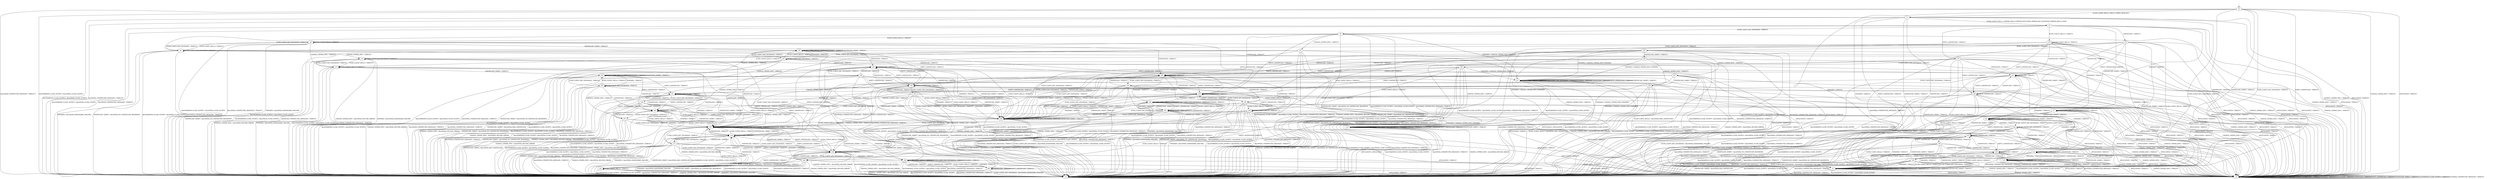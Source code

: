 digraph h6 {
s0 [label="s0"];
s1 [label="s1"];
s2 [label="s2"];
s3 [label="s3"];
s4 [label="s4"];
s5 [label="s5"];
s6 [label="s6"];
s7 [label="s7"];
s18 [label="s18"];
s19 [label="s19"];
s33 [label="s33"];
s34 [label="s34"];
s8 [label="s8"];
s9 [label="s9"];
s10 [label="s10"];
s11 [label="s11"];
s12 [label="s12"];
s20 [label="s20"];
s23 [label="s23"];
s31 [label="s31"];
s35 [label="s35"];
s38 [label="s38"];
s42 [label="s42"];
s43 [label="s43"];
s44 [label="s44"];
s53 [label="s53"];
s13 [label="s13"];
s14 [label="s14"];
s15 [label="s15"];
s16 [label="s16"];
s24 [label="s24"];
s26 [label="s26"];
s27 [label="s27"];
s28 [label="s28"];
s30 [label="s30"];
s36 [label="s36"];
s39 [label="s39"];
s45 [label="s45"];
s49 [label="s49"];
s50 [label="s50"];
s56 [label="s56"];
s57 [label="s57"];
s59 [label="s59"];
s17 [label="s17"];
s21 [label="s21"];
s29 [label="s29"];
s32 [label="s32"];
s37 [label="s37"];
s41 [label="s41"];
s46 [label="s46"];
s52 [label="s52"];
s58 [label="s58"];
s61 [label="s61"];
s22 [label="s22"];
s25 [label="s25"];
s40 [label="s40"];
s48 [label="s48"];
s51 [label="s51"];
s55 [label="s55"];
s60 [label="s60"];
s47 [label="s47"];
s54 [label="s54"];
s0 -> s1 [label="ECDH_CLIENT_HELLO / HELLO_VERIFY_REQUEST+"];
s0 -> s2 [label="ECDH_CLIENT_KEY_EXCHANGE / TIMEOUT"];
s0 -> s3 [label="CHANGE_CIPHER_SPEC / TIMEOUT"];
s0 -> s2 [label="FINISHED / TIMEOUT"];
s0 -> s3 [label="APPLICATION / TIMEOUT"];
s0 -> s2 [label="CERTIFICATE / TIMEOUT"];
s0 -> s2 [label="EMPTY_CERTIFICATE / TIMEOUT"];
s0 -> s2 [label="CERTIFICATE_VERIFY / TIMEOUT"];
s0 -> s4 [label="Alert(WARNING,CLOSE_NOTIFY) / Alert(FATAL,CLOSE_NOTIFY)"];
s0 -> s4 [label="Alert(FATAL,UNEXPECTED_MESSAGE) / TIMEOUT"];
s1 -> s5 [label="ECDH_CLIENT_HELLO / SERVER_HELLO,CERTIFICATE,ECDHE_SERVER_KEY_EXCHANGE,SERVER_HELLO_DONE"];
s1 -> s2 [label="ECDH_CLIENT_KEY_EXCHANGE / TIMEOUT"];
s1 -> s3 [label="CHANGE_CIPHER_SPEC / TIMEOUT"];
s1 -> s2 [label="FINISHED / TIMEOUT"];
s1 -> s3 [label="APPLICATION / TIMEOUT"];
s1 -> s2 [label="CERTIFICATE / TIMEOUT"];
s1 -> s2 [label="EMPTY_CERTIFICATE / TIMEOUT"];
s1 -> s2 [label="CERTIFICATE_VERIFY / TIMEOUT"];
s1 -> s4 [label="Alert(WARNING,CLOSE_NOTIFY) / Alert(FATAL,CLOSE_NOTIFY)"];
s1 -> s4 [label="Alert(FATAL,UNEXPECTED_MESSAGE) / TIMEOUT"];
s2 -> s2 [label="ECDH_CLIENT_HELLO / TIMEOUT"];
s2 -> s2 [label="ECDH_CLIENT_KEY_EXCHANGE / TIMEOUT"];
s2 -> s3 [label="CHANGE_CIPHER_SPEC / TIMEOUT"];
s2 -> s2 [label="FINISHED / TIMEOUT"];
s2 -> s3 [label="APPLICATION / TIMEOUT"];
s2 -> s2 [label="CERTIFICATE / TIMEOUT"];
s2 -> s2 [label="EMPTY_CERTIFICATE / TIMEOUT"];
s2 -> s2 [label="CERTIFICATE_VERIFY / TIMEOUT"];
s2 -> s4 [label="Alert(WARNING,CLOSE_NOTIFY) / Alert(FATAL,CLOSE_NOTIFY)"];
s2 -> s4 [label="Alert(FATAL,UNEXPECTED_MESSAGE) / TIMEOUT"];
s3 -> s3 [label="ECDH_CLIENT_HELLO / TIMEOUT"];
s3 -> s3 [label="ECDH_CLIENT_KEY_EXCHANGE / TIMEOUT"];
s3 -> s3 [label="CHANGE_CIPHER_SPEC / TIMEOUT"];
s3 -> s3 [label="FINISHED / TIMEOUT"];
s3 -> s3 [label="APPLICATION / TIMEOUT"];
s3 -> s3 [label="CERTIFICATE / TIMEOUT"];
s3 -> s3 [label="EMPTY_CERTIFICATE / TIMEOUT"];
s3 -> s3 [label="CERTIFICATE_VERIFY / TIMEOUT"];
s3 -> s3 [label="Alert(WARNING,CLOSE_NOTIFY) / TIMEOUT"];
s3 -> s3 [label="Alert(FATAL,UNEXPECTED_MESSAGE) / TIMEOUT"];
s4 -> s4 [label="ECDH_CLIENT_HELLO / SOCKET_CLOSED"];
s4 -> s4 [label="ECDH_CLIENT_KEY_EXCHANGE / SOCKET_CLOSED"];
s4 -> s4 [label="CHANGE_CIPHER_SPEC / SOCKET_CLOSED"];
s4 -> s4 [label="FINISHED / SOCKET_CLOSED"];
s4 -> s4 [label="APPLICATION / SOCKET_CLOSED"];
s4 -> s4 [label="CERTIFICATE / SOCKET_CLOSED"];
s4 -> s4 [label="EMPTY_CERTIFICATE / SOCKET_CLOSED"];
s4 -> s4 [label="CERTIFICATE_VERIFY / SOCKET_CLOSED"];
s4 -> s4 [label="Alert(WARNING,CLOSE_NOTIFY) / SOCKET_CLOSED"];
s4 -> s4 [label="Alert(FATAL,UNEXPECTED_MESSAGE) / SOCKET_CLOSED"];
s5 -> s18 [label="ECDH_CLIENT_HELLO / TIMEOUT"];
s5 -> s6 [label="ECDH_CLIENT_KEY_EXCHANGE / TIMEOUT"];
s5 -> s3 [label="CHANGE_CIPHER_SPEC / TIMEOUT"];
s5 -> s7 [label="FINISHED / TIMEOUT"];
s5 -> s3 [label="APPLICATION / TIMEOUT"];
s5 -> s19 [label="CERTIFICATE / TIMEOUT"];
s5 -> s33 [label="EMPTY_CERTIFICATE / TIMEOUT"];
s5 -> s34 [label="CERTIFICATE_VERIFY / TIMEOUT"];
s5 -> s4 [label="Alert(WARNING,CLOSE_NOTIFY) / Alert(FATAL,CLOSE_NOTIFY)"];
s5 -> s4 [label="Alert(FATAL,UNEXPECTED_MESSAGE) / TIMEOUT"];
s6 -> s8 [label="ECDH_CLIENT_HELLO / TIMEOUT"];
s6 -> s9 [label="ECDH_CLIENT_KEY_EXCHANGE / TIMEOUT"];
s6 -> s10 [label="CHANGE_CIPHER_SPEC / TIMEOUT"];
s6 -> s11 [label="FINISHED / CHANGE_CIPHER_SPEC,FINISHED"];
s6 -> s3 [label="APPLICATION / TIMEOUT"];
s6 -> s20 [label="CERTIFICATE / TIMEOUT"];
s6 -> s35 [label="EMPTY_CERTIFICATE / TIMEOUT"];
s6 -> s4 [label="CERTIFICATE_VERIFY / Alert(FATAL,NO_CERTIFICATE_RESERVED)"];
s6 -> s4 [label="Alert(WARNING,CLOSE_NOTIFY) / Alert(FATAL,CLOSE_NOTIFY)"];
s6 -> s4 [label="Alert(FATAL,UNEXPECTED_MESSAGE) / TIMEOUT"];
s7 -> s7 [label="ECDH_CLIENT_HELLO / TIMEOUT"];
s7 -> s4 [label="ECDH_CLIENT_KEY_EXCHANGE / Alert(FATAL,HANDSHAKE_FAILURE)"];
s7 -> s3 [label="CHANGE_CIPHER_SPEC / TIMEOUT"];
s7 -> s7 [label="FINISHED / TIMEOUT"];
s7 -> s3 [label="APPLICATION / TIMEOUT"];
s7 -> s12 [label="CERTIFICATE / TIMEOUT"];
s7 -> s12 [label="EMPTY_CERTIFICATE / TIMEOUT"];
s7 -> s34 [label="CERTIFICATE_VERIFY / TIMEOUT"];
s7 -> s4 [label="Alert(WARNING,CLOSE_NOTIFY) / Alert(FATAL,CLOSE_NOTIFY)"];
s7 -> s4 [label="Alert(FATAL,UNEXPECTED_MESSAGE) / TIMEOUT"];
s18 -> s18 [label="ECDH_CLIENT_HELLO / TIMEOUT"];
s18 -> s9 [label="ECDH_CLIENT_KEY_EXCHANGE / TIMEOUT"];
s18 -> s3 [label="CHANGE_CIPHER_SPEC / TIMEOUT"];
s18 -> s7 [label="FINISHED / TIMEOUT"];
s18 -> s3 [label="APPLICATION / TIMEOUT"];
s18 -> s31 [label="CERTIFICATE / TIMEOUT"];
s18 -> s38 [label="EMPTY_CERTIFICATE / TIMEOUT"];
s18 -> s34 [label="CERTIFICATE_VERIFY / TIMEOUT"];
s18 -> s4 [label="Alert(WARNING,CLOSE_NOTIFY) / Alert(FATAL,CLOSE_NOTIFY)"];
s18 -> s4 [label="Alert(FATAL,UNEXPECTED_MESSAGE) / TIMEOUT"];
s19 -> s2 [label="ECDH_CLIENT_HELLO / TIMEOUT"];
s19 -> s23 [label="ECDH_CLIENT_KEY_EXCHANGE / TIMEOUT"];
s19 -> s3 [label="CHANGE_CIPHER_SPEC / TIMEOUT"];
s19 -> s57 [label="FINISHED / TIMEOUT"];
s19 -> s3 [label="APPLICATION / TIMEOUT"];
s19 -> s31 [label="CERTIFICATE / TIMEOUT"];
s19 -> s38 [label="EMPTY_CERTIFICATE / TIMEOUT"];
s19 -> s2 [label="CERTIFICATE_VERIFY / TIMEOUT"];
s19 -> s4 [label="Alert(WARNING,CLOSE_NOTIFY) / Alert(FATAL,CLOSE_NOTIFY)"];
s19 -> s4 [label="Alert(FATAL,UNEXPECTED_MESSAGE) / TIMEOUT"];
s33 -> s2 [label="ECDH_CLIENT_HELLO / TIMEOUT"];
s33 -> s42 [label="ECDH_CLIENT_KEY_EXCHANGE / TIMEOUT"];
s33 -> s3 [label="CHANGE_CIPHER_SPEC / TIMEOUT"];
s33 -> s57 [label="FINISHED / TIMEOUT"];
s33 -> s3 [label="APPLICATION / TIMEOUT"];
s33 -> s31 [label="CERTIFICATE / TIMEOUT"];
s33 -> s38 [label="EMPTY_CERTIFICATE / TIMEOUT"];
s33 -> s2 [label="CERTIFICATE_VERIFY / TIMEOUT"];
s33 -> s4 [label="Alert(WARNING,CLOSE_NOTIFY) / Alert(FATAL,CLOSE_NOTIFY)"];
s33 -> s4 [label="Alert(FATAL,UNEXPECTED_MESSAGE) / TIMEOUT"];
s34 -> s34 [label="ECDH_CLIENT_HELLO / TIMEOUT"];
s34 -> s43 [label="ECDH_CLIENT_KEY_EXCHANGE / TIMEOUT"];
s34 -> s3 [label="CHANGE_CIPHER_SPEC / TIMEOUT"];
s34 -> s34 [label="FINISHED / TIMEOUT"];
s34 -> s3 [label="APPLICATION / TIMEOUT"];
s34 -> s44 [label="CERTIFICATE / TIMEOUT"];
s34 -> s53 [label="EMPTY_CERTIFICATE / TIMEOUT"];
s34 -> s34 [label="CERTIFICATE_VERIFY / TIMEOUT"];
s34 -> s4 [label="Alert(WARNING,CLOSE_NOTIFY) / Alert(FATAL,CLOSE_NOTIFY)"];
s34 -> s4 [label="Alert(FATAL,UNEXPECTED_MESSAGE) / TIMEOUT"];
s8 -> s8 [label="ECDH_CLIENT_HELLO / TIMEOUT"];
s8 -> s9 [label="ECDH_CLIENT_KEY_EXCHANGE / TIMEOUT"];
s8 -> s13 [label="CHANGE_CIPHER_SPEC / TIMEOUT"];
s8 -> s4 [label="FINISHED / Alert(FATAL,HANDSHAKE_FAILURE)"];
s8 -> s3 [label="APPLICATION / TIMEOUT"];
s8 -> s20 [label="CERTIFICATE / TIMEOUT"];
s8 -> s35 [label="EMPTY_CERTIFICATE / TIMEOUT"];
s8 -> s30 [label="CERTIFICATE_VERIFY / TIMEOUT"];
s8 -> s4 [label="Alert(WARNING,CLOSE_NOTIFY) / Alert(FATAL,CLOSE_NOTIFY)"];
s8 -> s4 [label="Alert(FATAL,UNEXPECTED_MESSAGE) / TIMEOUT"];
s9 -> s8 [label="ECDH_CLIENT_HELLO / TIMEOUT"];
s9 -> s9 [label="ECDH_CLIENT_KEY_EXCHANGE / TIMEOUT"];
s9 -> s14 [label="CHANGE_CIPHER_SPEC / TIMEOUT"];
s9 -> s4 [label="FINISHED / Alert(FATAL,HANDSHAKE_FAILURE)"];
s9 -> s3 [label="APPLICATION / TIMEOUT"];
s9 -> s20 [label="CERTIFICATE / TIMEOUT"];
s9 -> s35 [label="EMPTY_CERTIFICATE / TIMEOUT"];
s9 -> s4 [label="CERTIFICATE_VERIFY / Alert(FATAL,NO_CERTIFICATE_RESERVED)"];
s9 -> s4 [label="Alert(WARNING,CLOSE_NOTIFY) / Alert(FATAL,CLOSE_NOTIFY)"];
s9 -> s4 [label="Alert(FATAL,UNEXPECTED_MESSAGE) / TIMEOUT"];
s10 -> s13 [label="ECDH_CLIENT_HELLO / TIMEOUT"];
s10 -> s14 [label="ECDH_CLIENT_KEY_EXCHANGE / TIMEOUT"];
s10 -> s4 [label="CHANGE_CIPHER_SPEC / Alert(FATAL,DECODE_ERROR)"];
s10 -> s15 [label="FINISHED / CHANGE_CIPHER_SPEC,FINISHED"];
s10 -> s3 [label="APPLICATION / TIMEOUT"];
s10 -> s16 [label="CERTIFICATE / TIMEOUT"];
s10 -> s36 [label="EMPTY_CERTIFICATE / TIMEOUT"];
s10 -> s4 [label="CERTIFICATE_VERIFY / Alert(FATAL,NO_CERTIFICATE_RESERVED)"];
s10 -> s4 [label="Alert(WARNING,CLOSE_NOTIFY) / Alert(FATAL,CLOSE_NOTIFY)"];
s10 -> s4 [label="Alert(FATAL,UNEXPECTED_MESSAGE) / TIMEOUT"];
s11 -> s11 [label="ECDH_CLIENT_HELLO / TIMEOUT"];
s11 -> s11 [label="ECDH_CLIENT_KEY_EXCHANGE / TIMEOUT"];
s11 -> s15 [label="CHANGE_CIPHER_SPEC / TIMEOUT"];
s11 -> s11 [label="FINISHED / TIMEOUT"];
s11 -> s4 [label="APPLICATION / APPLICATION"];
s11 -> s11 [label="CERTIFICATE / TIMEOUT"];
s11 -> s11 [label="EMPTY_CERTIFICATE / TIMEOUT"];
s11 -> s11 [label="CERTIFICATE_VERIFY / TIMEOUT"];
s11 -> s4 [label="Alert(WARNING,CLOSE_NOTIFY) / Alert(FATAL,CLOSE_NOTIFY)"];
s11 -> s4 [label="Alert(FATAL,UNEXPECTED_MESSAGE) / TIMEOUT"];
s12 -> s57 [label="ECDH_CLIENT_HELLO / TIMEOUT"];
s12 -> s4 [label="ECDH_CLIENT_KEY_EXCHANGE / Alert(FATAL,HANDSHAKE_FAILURE)"];
s12 -> s3 [label="CHANGE_CIPHER_SPEC / TIMEOUT"];
s12 -> s57 [label="FINISHED / TIMEOUT"];
s12 -> s3 [label="APPLICATION / TIMEOUT"];
s12 -> s12 [label="CERTIFICATE / TIMEOUT"];
s12 -> s12 [label="EMPTY_CERTIFICATE / TIMEOUT"];
s12 -> s2 [label="CERTIFICATE_VERIFY / TIMEOUT"];
s12 -> s4 [label="Alert(WARNING,CLOSE_NOTIFY) / Alert(FATAL,CLOSE_NOTIFY)"];
s12 -> s4 [label="Alert(FATAL,UNEXPECTED_MESSAGE) / TIMEOUT"];
s20 -> s39 [label="ECDH_CLIENT_HELLO / TIMEOUT"];
s20 -> s24 [label="ECDH_CLIENT_KEY_EXCHANGE / TIMEOUT"];
s20 -> s16 [label="CHANGE_CIPHER_SPEC / TIMEOUT"];
s20 -> s59 [label="FINISHED / TIMEOUT"];
s20 -> s3 [label="APPLICATION / TIMEOUT"];
s20 -> s20 [label="CERTIFICATE / TIMEOUT"];
s20 -> s35 [label="EMPTY_CERTIFICATE / TIMEOUT"];
s20 -> s39 [label="CERTIFICATE_VERIFY / TIMEOUT"];
s20 -> s4 [label="Alert(WARNING,CLOSE_NOTIFY) / Alert(FATAL,CLOSE_NOTIFY)"];
s20 -> s4 [label="Alert(FATAL,UNEXPECTED_MESSAGE) / TIMEOUT"];
s23 -> s26 [label="ECDH_CLIENT_HELLO / TIMEOUT"];
s23 -> s39 [label="ECDH_CLIENT_KEY_EXCHANGE / TIMEOUT"];
s23 -> s27 [label="CHANGE_CIPHER_SPEC / TIMEOUT"];
s23 -> s11 [label="FINISHED / CHANGE_CIPHER_SPEC,FINISHED"];
s23 -> s3 [label="APPLICATION / TIMEOUT"];
s23 -> s20 [label="CERTIFICATE / TIMEOUT"];
s23 -> s35 [label="EMPTY_CERTIFICATE / TIMEOUT"];
s23 -> s28 [label="CERTIFICATE_VERIFY / TIMEOUT"];
s23 -> s4 [label="Alert(WARNING,CLOSE_NOTIFY) / Alert(FATAL,CLOSE_NOTIFY)"];
s23 -> s4 [label="Alert(FATAL,UNEXPECTED_MESSAGE) / TIMEOUT"];
s31 -> s2 [label="ECDH_CLIENT_HELLO / TIMEOUT"];
s31 -> s24 [label="ECDH_CLIENT_KEY_EXCHANGE / TIMEOUT"];
s31 -> s3 [label="CHANGE_CIPHER_SPEC / TIMEOUT"];
s31 -> s57 [label="FINISHED / TIMEOUT"];
s31 -> s3 [label="APPLICATION / TIMEOUT"];
s31 -> s31 [label="CERTIFICATE / TIMEOUT"];
s31 -> s38 [label="EMPTY_CERTIFICATE / TIMEOUT"];
s31 -> s2 [label="CERTIFICATE_VERIFY / TIMEOUT"];
s31 -> s4 [label="Alert(WARNING,CLOSE_NOTIFY) / Alert(FATAL,CLOSE_NOTIFY)"];
s31 -> s4 [label="Alert(FATAL,UNEXPECTED_MESSAGE) / TIMEOUT"];
s35 -> s39 [label="ECDH_CLIENT_HELLO / TIMEOUT"];
s35 -> s45 [label="ECDH_CLIENT_KEY_EXCHANGE / TIMEOUT"];
s35 -> s36 [label="CHANGE_CIPHER_SPEC / TIMEOUT"];
s35 -> s59 [label="FINISHED / TIMEOUT"];
s35 -> s3 [label="APPLICATION / TIMEOUT"];
s35 -> s20 [label="CERTIFICATE / TIMEOUT"];
s35 -> s35 [label="EMPTY_CERTIFICATE / TIMEOUT"];
s35 -> s39 [label="CERTIFICATE_VERIFY / TIMEOUT"];
s35 -> s4 [label="Alert(WARNING,CLOSE_NOTIFY) / Alert(FATAL,CLOSE_NOTIFY)"];
s35 -> s4 [label="Alert(FATAL,UNEXPECTED_MESSAGE) / TIMEOUT"];
s38 -> s2 [label="ECDH_CLIENT_HELLO / TIMEOUT"];
s38 -> s45 [label="ECDH_CLIENT_KEY_EXCHANGE / TIMEOUT"];
s38 -> s3 [label="CHANGE_CIPHER_SPEC / TIMEOUT"];
s38 -> s57 [label="FINISHED / TIMEOUT"];
s38 -> s3 [label="APPLICATION / TIMEOUT"];
s38 -> s31 [label="CERTIFICATE / TIMEOUT"];
s38 -> s38 [label="EMPTY_CERTIFICATE / TIMEOUT"];
s38 -> s2 [label="CERTIFICATE_VERIFY / TIMEOUT"];
s38 -> s4 [label="Alert(WARNING,CLOSE_NOTIFY) / Alert(FATAL,CLOSE_NOTIFY)"];
s38 -> s4 [label="Alert(FATAL,UNEXPECTED_MESSAGE) / TIMEOUT"];
s42 -> s26 [label="ECDH_CLIENT_HELLO / TIMEOUT"];
s42 -> s39 [label="ECDH_CLIENT_KEY_EXCHANGE / TIMEOUT"];
s42 -> s49 [label="CHANGE_CIPHER_SPEC / TIMEOUT"];
s42 -> s11 [label="FINISHED / CHANGE_CIPHER_SPEC,FINISHED"];
s42 -> s3 [label="APPLICATION / TIMEOUT"];
s42 -> s20 [label="CERTIFICATE / TIMEOUT"];
s42 -> s35 [label="EMPTY_CERTIFICATE / TIMEOUT"];
s42 -> s4 [label="CERTIFICATE_VERIFY / Alert(FATAL,NO_CERTIFICATE_RESERVED)"];
s42 -> s4 [label="Alert(WARNING,CLOSE_NOTIFY) / Alert(FATAL,CLOSE_NOTIFY)"];
s42 -> s4 [label="Alert(FATAL,UNEXPECTED_MESSAGE) / TIMEOUT"];
s43 -> s34 [label="ECDH_CLIENT_HELLO / TIMEOUT"];
s43 -> s43 [label="ECDH_CLIENT_KEY_EXCHANGE / TIMEOUT"];
s43 -> s3 [label="CHANGE_CIPHER_SPEC / TIMEOUT"];
s43 -> s34 [label="FINISHED / TIMEOUT"];
s43 -> s3 [label="APPLICATION / TIMEOUT"];
s43 -> s44 [label="CERTIFICATE / TIMEOUT"];
s43 -> s53 [label="EMPTY_CERTIFICATE / TIMEOUT"];
s43 -> s4 [label="CERTIFICATE_VERIFY / Alert(FATAL,NO_CERTIFICATE_RESERVED)"];
s43 -> s4 [label="Alert(WARNING,CLOSE_NOTIFY) / Alert(FATAL,CLOSE_NOTIFY)"];
s43 -> s4 [label="Alert(FATAL,UNEXPECTED_MESSAGE) / TIMEOUT"];
s44 -> s2 [label="ECDH_CLIENT_HELLO / TIMEOUT"];
s44 -> s50 [label="ECDH_CLIENT_KEY_EXCHANGE / TIMEOUT"];
s44 -> s3 [label="CHANGE_CIPHER_SPEC / TIMEOUT"];
s44 -> s2 [label="FINISHED / TIMEOUT"];
s44 -> s3 [label="APPLICATION / TIMEOUT"];
s44 -> s44 [label="CERTIFICATE / TIMEOUT"];
s44 -> s53 [label="EMPTY_CERTIFICATE / TIMEOUT"];
s44 -> s2 [label="CERTIFICATE_VERIFY / TIMEOUT"];
s44 -> s4 [label="Alert(WARNING,CLOSE_NOTIFY) / Alert(FATAL,CLOSE_NOTIFY)"];
s44 -> s4 [label="Alert(FATAL,UNEXPECTED_MESSAGE) / TIMEOUT"];
s53 -> s2 [label="ECDH_CLIENT_HELLO / TIMEOUT"];
s53 -> s56 [label="ECDH_CLIENT_KEY_EXCHANGE / TIMEOUT"];
s53 -> s3 [label="CHANGE_CIPHER_SPEC / TIMEOUT"];
s53 -> s2 [label="FINISHED / TIMEOUT"];
s53 -> s3 [label="APPLICATION / TIMEOUT"];
s53 -> s44 [label="CERTIFICATE / TIMEOUT"];
s53 -> s53 [label="EMPTY_CERTIFICATE / TIMEOUT"];
s53 -> s2 [label="CERTIFICATE_VERIFY / TIMEOUT"];
s53 -> s4 [label="Alert(WARNING,CLOSE_NOTIFY) / Alert(FATAL,CLOSE_NOTIFY)"];
s53 -> s4 [label="Alert(FATAL,UNEXPECTED_MESSAGE) / TIMEOUT"];
s13 -> s13 [label="ECDH_CLIENT_HELLO / TIMEOUT"];
s13 -> s14 [label="ECDH_CLIENT_KEY_EXCHANGE / TIMEOUT"];
s13 -> s4 [label="CHANGE_CIPHER_SPEC / Alert(FATAL,DECODE_ERROR)"];
s13 -> s4 [label="FINISHED / Alert(FATAL,HANDSHAKE_FAILURE)"];
s13 -> s3 [label="APPLICATION / TIMEOUT"];
s13 -> s16 [label="CERTIFICATE / TIMEOUT"];
s13 -> s36 [label="EMPTY_CERTIFICATE / TIMEOUT"];
s13 -> s21 [label="CERTIFICATE_VERIFY / TIMEOUT"];
s13 -> s4 [label="Alert(WARNING,CLOSE_NOTIFY) / Alert(FATAL,CLOSE_NOTIFY)"];
s13 -> s4 [label="Alert(FATAL,UNEXPECTED_MESSAGE) / TIMEOUT"];
s14 -> s13 [label="ECDH_CLIENT_HELLO / TIMEOUT"];
s14 -> s14 [label="ECDH_CLIENT_KEY_EXCHANGE / TIMEOUT"];
s14 -> s4 [label="CHANGE_CIPHER_SPEC / Alert(FATAL,DECODE_ERROR)"];
s14 -> s4 [label="FINISHED / Alert(FATAL,HANDSHAKE_FAILURE)"];
s14 -> s3 [label="APPLICATION / TIMEOUT"];
s14 -> s16 [label="CERTIFICATE / TIMEOUT"];
s14 -> s36 [label="EMPTY_CERTIFICATE / TIMEOUT"];
s14 -> s4 [label="CERTIFICATE_VERIFY / Alert(FATAL,NO_CERTIFICATE_RESERVED)"];
s14 -> s4 [label="Alert(WARNING,CLOSE_NOTIFY) / Alert(FATAL,CLOSE_NOTIFY)"];
s14 -> s4 [label="Alert(FATAL,UNEXPECTED_MESSAGE) / TIMEOUT"];
s15 -> s15 [label="ECDH_CLIENT_HELLO / TIMEOUT"];
s15 -> s15 [label="ECDH_CLIENT_KEY_EXCHANGE / TIMEOUT"];
s15 -> s4 [label="CHANGE_CIPHER_SPEC / Alert(FATAL,DECODE_ERROR)"];
s15 -> s15 [label="FINISHED / TIMEOUT"];
s15 -> s4 [label="APPLICATION / APPLICATION"];
s15 -> s15 [label="CERTIFICATE / TIMEOUT"];
s15 -> s15 [label="EMPTY_CERTIFICATE / TIMEOUT"];
s15 -> s15 [label="CERTIFICATE_VERIFY / TIMEOUT"];
s15 -> s4 [label="Alert(WARNING,CLOSE_NOTIFY) / Alert(FATAL,CLOSE_NOTIFY)"];
s15 -> s4 [label="Alert(FATAL,UNEXPECTED_MESSAGE) / TIMEOUT"];
s16 -> s37 [label="ECDH_CLIENT_HELLO / TIMEOUT"];
s16 -> s17 [label="ECDH_CLIENT_KEY_EXCHANGE / TIMEOUT"];
s16 -> s4 [label="CHANGE_CIPHER_SPEC / Alert(FATAL,DECODE_ERROR)"];
s16 -> s58 [label="FINISHED / TIMEOUT"];
s16 -> s3 [label="APPLICATION / TIMEOUT"];
s16 -> s16 [label="CERTIFICATE / TIMEOUT"];
s16 -> s36 [label="EMPTY_CERTIFICATE / TIMEOUT"];
s16 -> s37 [label="CERTIFICATE_VERIFY / TIMEOUT"];
s16 -> s4 [label="Alert(WARNING,CLOSE_NOTIFY) / Alert(FATAL,CLOSE_NOTIFY)"];
s16 -> s4 [label="Alert(FATAL,UNEXPECTED_MESSAGE) / TIMEOUT"];
s24 -> s26 [label="ECDH_CLIENT_HELLO / TIMEOUT"];
s24 -> s39 [label="ECDH_CLIENT_KEY_EXCHANGE / TIMEOUT"];
s24 -> s17 [label="CHANGE_CIPHER_SPEC / TIMEOUT"];
s24 -> s4 [label="FINISHED / Alert(FATAL,HANDSHAKE_FAILURE)"];
s24 -> s3 [label="APPLICATION / TIMEOUT"];
s24 -> s20 [label="CERTIFICATE / TIMEOUT"];
s24 -> s35 [label="EMPTY_CERTIFICATE / TIMEOUT"];
s24 -> s4 [label="CERTIFICATE_VERIFY / Alert(FATAL,BAD_CERTIFICATE)"];
s24 -> s4 [label="Alert(WARNING,CLOSE_NOTIFY) / Alert(FATAL,CLOSE_NOTIFY)"];
s24 -> s4 [label="Alert(FATAL,UNEXPECTED_MESSAGE) / TIMEOUT"];
s26 -> s26 [label="ECDH_CLIENT_HELLO / TIMEOUT"];
s26 -> s39 [label="ECDH_CLIENT_KEY_EXCHANGE / TIMEOUT"];
s26 -> s22 [label="CHANGE_CIPHER_SPEC / TIMEOUT"];
s26 -> s4 [label="FINISHED / Alert(FATAL,HANDSHAKE_FAILURE)"];
s26 -> s3 [label="APPLICATION / TIMEOUT"];
s26 -> s20 [label="CERTIFICATE / TIMEOUT"];
s26 -> s35 [label="EMPTY_CERTIFICATE / TIMEOUT"];
s26 -> s39 [label="CERTIFICATE_VERIFY / TIMEOUT"];
s26 -> s4 [label="Alert(WARNING,CLOSE_NOTIFY) / Alert(FATAL,CLOSE_NOTIFY)"];
s26 -> s4 [label="Alert(FATAL,UNEXPECTED_MESSAGE) / TIMEOUT"];
s27 -> s22 [label="ECDH_CLIENT_HELLO / TIMEOUT"];
s27 -> s37 [label="ECDH_CLIENT_KEY_EXCHANGE / TIMEOUT"];
s27 -> s4 [label="CHANGE_CIPHER_SPEC / Alert(FATAL,DECODE_ERROR)"];
s27 -> s15 [label="FINISHED / CHANGE_CIPHER_SPEC,FINISHED"];
s27 -> s3 [label="APPLICATION / TIMEOUT"];
s27 -> s16 [label="CERTIFICATE / TIMEOUT"];
s27 -> s36 [label="EMPTY_CERTIFICATE / TIMEOUT"];
s27 -> s29 [label="CERTIFICATE_VERIFY / TIMEOUT"];
s27 -> s4 [label="Alert(WARNING,CLOSE_NOTIFY) / Alert(FATAL,CLOSE_NOTIFY)"];
s27 -> s4 [label="Alert(FATAL,UNEXPECTED_MESSAGE) / TIMEOUT"];
s28 -> s4 [label="ECDH_CLIENT_HELLO / Alert(FATAL,BAD_CERTIFICATE)"];
s28 -> s39 [label="ECDH_CLIENT_KEY_EXCHANGE / TIMEOUT"];
s28 -> s29 [label="CHANGE_CIPHER_SPEC / TIMEOUT"];
s28 -> s11 [label="FINISHED / CHANGE_CIPHER_SPEC,FINISHED"];
s28 -> s3 [label="APPLICATION / TIMEOUT"];
s28 -> s41 [label="CERTIFICATE / TIMEOUT"];
s28 -> s52 [label="EMPTY_CERTIFICATE / TIMEOUT"];
s28 -> s39 [label="CERTIFICATE_VERIFY / TIMEOUT"];
s28 -> s4 [label="Alert(WARNING,CLOSE_NOTIFY) / Alert(FATAL,CLOSE_NOTIFY)"];
s28 -> s4 [label="Alert(FATAL,UNEXPECTED_MESSAGE) / TIMEOUT"];
s30 -> s30 [label="ECDH_CLIENT_HELLO / TIMEOUT"];
s30 -> s32 [label="ECDH_CLIENT_KEY_EXCHANGE / TIMEOUT"];
s30 -> s21 [label="CHANGE_CIPHER_SPEC / TIMEOUT"];
s30 -> s30 [label="FINISHED / TIMEOUT"];
s30 -> s3 [label="APPLICATION / TIMEOUT"];
s30 -> s41 [label="CERTIFICATE / TIMEOUT"];
s30 -> s52 [label="EMPTY_CERTIFICATE / TIMEOUT"];
s30 -> s30 [label="CERTIFICATE_VERIFY / TIMEOUT"];
s30 -> s4 [label="Alert(WARNING,CLOSE_NOTIFY) / Alert(FATAL,CLOSE_NOTIFY)"];
s30 -> s4 [label="Alert(FATAL,UNEXPECTED_MESSAGE) / TIMEOUT"];
s36 -> s37 [label="ECDH_CLIENT_HELLO / TIMEOUT"];
s36 -> s46 [label="ECDH_CLIENT_KEY_EXCHANGE / TIMEOUT"];
s36 -> s4 [label="CHANGE_CIPHER_SPEC / Alert(FATAL,DECODE_ERROR)"];
s36 -> s58 [label="FINISHED / TIMEOUT"];
s36 -> s3 [label="APPLICATION / TIMEOUT"];
s36 -> s16 [label="CERTIFICATE / TIMEOUT"];
s36 -> s36 [label="EMPTY_CERTIFICATE / TIMEOUT"];
s36 -> s37 [label="CERTIFICATE_VERIFY / TIMEOUT"];
s36 -> s4 [label="Alert(WARNING,CLOSE_NOTIFY) / Alert(FATAL,CLOSE_NOTIFY)"];
s36 -> s4 [label="Alert(FATAL,UNEXPECTED_MESSAGE) / TIMEOUT"];
s39 -> s39 [label="ECDH_CLIENT_HELLO / TIMEOUT"];
s39 -> s39 [label="ECDH_CLIENT_KEY_EXCHANGE / TIMEOUT"];
s39 -> s37 [label="CHANGE_CIPHER_SPEC / TIMEOUT"];
s39 -> s59 [label="FINISHED / TIMEOUT"];
s39 -> s3 [label="APPLICATION / TIMEOUT"];
s39 -> s20 [label="CERTIFICATE / TIMEOUT"];
s39 -> s35 [label="EMPTY_CERTIFICATE / TIMEOUT"];
s39 -> s39 [label="CERTIFICATE_VERIFY / TIMEOUT"];
s39 -> s4 [label="Alert(WARNING,CLOSE_NOTIFY) / Alert(FATAL,CLOSE_NOTIFY)"];
s39 -> s4 [label="Alert(FATAL,UNEXPECTED_MESSAGE) / TIMEOUT"];
s45 -> s26 [label="ECDH_CLIENT_HELLO / TIMEOUT"];
s45 -> s39 [label="ECDH_CLIENT_KEY_EXCHANGE / TIMEOUT"];
s45 -> s46 [label="CHANGE_CIPHER_SPEC / TIMEOUT"];
s45 -> s4 [label="FINISHED / Alert(FATAL,HANDSHAKE_FAILURE)"];
s45 -> s3 [label="APPLICATION / TIMEOUT"];
s45 -> s20 [label="CERTIFICATE / TIMEOUT"];
s45 -> s35 [label="EMPTY_CERTIFICATE / TIMEOUT"];
s45 -> s4 [label="CERTIFICATE_VERIFY / Alert(FATAL,NO_CERTIFICATE_RESERVED)"];
s45 -> s4 [label="Alert(WARNING,CLOSE_NOTIFY) / Alert(FATAL,CLOSE_NOTIFY)"];
s45 -> s4 [label="Alert(FATAL,UNEXPECTED_MESSAGE) / TIMEOUT"];
s49 -> s22 [label="ECDH_CLIENT_HELLO / TIMEOUT"];
s49 -> s37 [label="ECDH_CLIENT_KEY_EXCHANGE / TIMEOUT"];
s49 -> s4 [label="CHANGE_CIPHER_SPEC / Alert(FATAL,DECODE_ERROR)"];
s49 -> s15 [label="FINISHED / CHANGE_CIPHER_SPEC,FINISHED"];
s49 -> s3 [label="APPLICATION / TIMEOUT"];
s49 -> s16 [label="CERTIFICATE / TIMEOUT"];
s49 -> s36 [label="EMPTY_CERTIFICATE / TIMEOUT"];
s49 -> s4 [label="CERTIFICATE_VERIFY / Alert(FATAL,NO_CERTIFICATE_RESERVED)"];
s49 -> s4 [label="Alert(WARNING,CLOSE_NOTIFY) / Alert(FATAL,CLOSE_NOTIFY)"];
s49 -> s4 [label="Alert(FATAL,UNEXPECTED_MESSAGE) / TIMEOUT"];
s50 -> s2 [label="ECDH_CLIENT_HELLO / TIMEOUT"];
s50 -> s2 [label="ECDH_CLIENT_KEY_EXCHANGE / TIMEOUT"];
s50 -> s3 [label="CHANGE_CIPHER_SPEC / TIMEOUT"];
s50 -> s2 [label="FINISHED / TIMEOUT"];
s50 -> s3 [label="APPLICATION / TIMEOUT"];
s50 -> s44 [label="CERTIFICATE / TIMEOUT"];
s50 -> s53 [label="EMPTY_CERTIFICATE / TIMEOUT"];
s50 -> s4 [label="CERTIFICATE_VERIFY / Alert(FATAL,BAD_CERTIFICATE)"];
s50 -> s4 [label="Alert(WARNING,CLOSE_NOTIFY) / Alert(FATAL,CLOSE_NOTIFY)"];
s50 -> s4 [label="Alert(FATAL,UNEXPECTED_MESSAGE) / TIMEOUT"];
s56 -> s2 [label="ECDH_CLIENT_HELLO / TIMEOUT"];
s56 -> s2 [label="ECDH_CLIENT_KEY_EXCHANGE / TIMEOUT"];
s56 -> s3 [label="CHANGE_CIPHER_SPEC / TIMEOUT"];
s56 -> s2 [label="FINISHED / TIMEOUT"];
s56 -> s3 [label="APPLICATION / TIMEOUT"];
s56 -> s44 [label="CERTIFICATE / TIMEOUT"];
s56 -> s53 [label="EMPTY_CERTIFICATE / TIMEOUT"];
s56 -> s4 [label="CERTIFICATE_VERIFY / Alert(FATAL,NO_CERTIFICATE_RESERVED)"];
s56 -> s4 [label="Alert(WARNING,CLOSE_NOTIFY) / Alert(FATAL,CLOSE_NOTIFY)"];
s56 -> s4 [label="Alert(FATAL,UNEXPECTED_MESSAGE) / TIMEOUT"];
s57 -> s57 [label="ECDH_CLIENT_HELLO / TIMEOUT"];
s57 -> s57 [label="ECDH_CLIENT_KEY_EXCHANGE / TIMEOUT"];
s57 -> s3 [label="CHANGE_CIPHER_SPEC / TIMEOUT"];
s57 -> s57 [label="FINISHED / TIMEOUT"];
s57 -> s3 [label="APPLICATION / TIMEOUT"];
s57 -> s12 [label="CERTIFICATE / TIMEOUT"];
s57 -> s12 [label="EMPTY_CERTIFICATE / TIMEOUT"];
s57 -> s2 [label="CERTIFICATE_VERIFY / TIMEOUT"];
s57 -> s4 [label="Alert(WARNING,CLOSE_NOTIFY) / Alert(FATAL,CLOSE_NOTIFY)"];
s57 -> s4 [label="Alert(FATAL,UNEXPECTED_MESSAGE) / TIMEOUT"];
s59 -> s59 [label="ECDH_CLIENT_HELLO / TIMEOUT"];
s59 -> s59 [label="ECDH_CLIENT_KEY_EXCHANGE / TIMEOUT"];
s59 -> s58 [label="CHANGE_CIPHER_SPEC / TIMEOUT"];
s59 -> s59 [label="FINISHED / TIMEOUT"];
s59 -> s3 [label="APPLICATION / TIMEOUT"];
s59 -> s61 [label="CERTIFICATE / TIMEOUT"];
s59 -> s61 [label="EMPTY_CERTIFICATE / TIMEOUT"];
s59 -> s39 [label="CERTIFICATE_VERIFY / TIMEOUT"];
s59 -> s4 [label="Alert(WARNING,CLOSE_NOTIFY) / Alert(FATAL,CLOSE_NOTIFY)"];
s59 -> s4 [label="Alert(FATAL,UNEXPECTED_MESSAGE) / TIMEOUT"];
s17 -> s22 [label="ECDH_CLIENT_HELLO / TIMEOUT"];
s17 -> s37 [label="ECDH_CLIENT_KEY_EXCHANGE / TIMEOUT"];
s17 -> s4 [label="CHANGE_CIPHER_SPEC / Alert(FATAL,DECODE_ERROR)"];
s17 -> s4 [label="FINISHED / Alert(FATAL,HANDSHAKE_FAILURE)"];
s17 -> s3 [label="APPLICATION / TIMEOUT"];
s17 -> s16 [label="CERTIFICATE / TIMEOUT"];
s17 -> s36 [label="EMPTY_CERTIFICATE / TIMEOUT"];
s17 -> s4 [label="CERTIFICATE_VERIFY / Alert(FATAL,BAD_CERTIFICATE)"];
s17 -> s4 [label="Alert(WARNING,CLOSE_NOTIFY) / Alert(FATAL,CLOSE_NOTIFY)"];
s17 -> s4 [label="Alert(FATAL,UNEXPECTED_MESSAGE) / TIMEOUT"];
s21 -> s21 [label="ECDH_CLIENT_HELLO / TIMEOUT"];
s21 -> s25 [label="ECDH_CLIENT_KEY_EXCHANGE / TIMEOUT"];
s21 -> s4 [label="CHANGE_CIPHER_SPEC / Alert(FATAL,DECODE_ERROR)"];
s21 -> s21 [label="FINISHED / TIMEOUT"];
s21 -> s3 [label="APPLICATION / TIMEOUT"];
s21 -> s40 [label="CERTIFICATE / TIMEOUT"];
s21 -> s51 [label="EMPTY_CERTIFICATE / TIMEOUT"];
s21 -> s21 [label="CERTIFICATE_VERIFY / TIMEOUT"];
s21 -> s4 [label="Alert(WARNING,CLOSE_NOTIFY) / Alert(FATAL,CLOSE_NOTIFY)"];
s21 -> s4 [label="Alert(FATAL,UNEXPECTED_MESSAGE) / TIMEOUT"];
s29 -> s4 [label="ECDH_CLIENT_HELLO / Alert(FATAL,BAD_CERTIFICATE)"];
s29 -> s37 [label="ECDH_CLIENT_KEY_EXCHANGE / TIMEOUT"];
s29 -> s4 [label="CHANGE_CIPHER_SPEC / Alert(FATAL,DECODE_ERROR)"];
s29 -> s15 [label="FINISHED / CHANGE_CIPHER_SPEC,FINISHED"];
s29 -> s3 [label="APPLICATION / TIMEOUT"];
s29 -> s40 [label="CERTIFICATE / TIMEOUT"];
s29 -> s51 [label="EMPTY_CERTIFICATE / TIMEOUT"];
s29 -> s37 [label="CERTIFICATE_VERIFY / TIMEOUT"];
s29 -> s4 [label="Alert(WARNING,CLOSE_NOTIFY) / Alert(FATAL,CLOSE_NOTIFY)"];
s29 -> s4 [label="Alert(FATAL,UNEXPECTED_MESSAGE) / TIMEOUT"];
s32 -> s30 [label="ECDH_CLIENT_HELLO / TIMEOUT"];
s32 -> s32 [label="ECDH_CLIENT_KEY_EXCHANGE / TIMEOUT"];
s32 -> s25 [label="CHANGE_CIPHER_SPEC / TIMEOUT"];
s32 -> s30 [label="FINISHED / TIMEOUT"];
s32 -> s3 [label="APPLICATION / TIMEOUT"];
s32 -> s41 [label="CERTIFICATE / TIMEOUT"];
s32 -> s52 [label="EMPTY_CERTIFICATE / TIMEOUT"];
s32 -> s4 [label="CERTIFICATE_VERIFY / Alert(FATAL,NO_CERTIFICATE_RESERVED)"];
s32 -> s4 [label="Alert(WARNING,CLOSE_NOTIFY) / Alert(FATAL,CLOSE_NOTIFY)"];
s32 -> s4 [label="Alert(FATAL,UNEXPECTED_MESSAGE) / TIMEOUT"];
s37 -> s37 [label="ECDH_CLIENT_HELLO / TIMEOUT"];
s37 -> s37 [label="ECDH_CLIENT_KEY_EXCHANGE / TIMEOUT"];
s37 -> s4 [label="CHANGE_CIPHER_SPEC / Alert(FATAL,DECODE_ERROR)"];
s37 -> s58 [label="FINISHED / TIMEOUT"];
s37 -> s3 [label="APPLICATION / TIMEOUT"];
s37 -> s16 [label="CERTIFICATE / TIMEOUT"];
s37 -> s36 [label="EMPTY_CERTIFICATE / TIMEOUT"];
s37 -> s37 [label="CERTIFICATE_VERIFY / TIMEOUT"];
s37 -> s4 [label="Alert(WARNING,CLOSE_NOTIFY) / Alert(FATAL,CLOSE_NOTIFY)"];
s37 -> s4 [label="Alert(FATAL,UNEXPECTED_MESSAGE) / TIMEOUT"];
s41 -> s39 [label="ECDH_CLIENT_HELLO / TIMEOUT"];
s41 -> s48 [label="ECDH_CLIENT_KEY_EXCHANGE / TIMEOUT"];
s41 -> s40 [label="CHANGE_CIPHER_SPEC / TIMEOUT"];
s41 -> s39 [label="FINISHED / TIMEOUT"];
s41 -> s3 [label="APPLICATION / TIMEOUT"];
s41 -> s41 [label="CERTIFICATE / TIMEOUT"];
s41 -> s52 [label="EMPTY_CERTIFICATE / TIMEOUT"];
s41 -> s39 [label="CERTIFICATE_VERIFY / TIMEOUT"];
s41 -> s4 [label="Alert(WARNING,CLOSE_NOTIFY) / Alert(FATAL,CLOSE_NOTIFY)"];
s41 -> s4 [label="Alert(FATAL,UNEXPECTED_MESSAGE) / TIMEOUT"];
s46 -> s22 [label="ECDH_CLIENT_HELLO / TIMEOUT"];
s46 -> s37 [label="ECDH_CLIENT_KEY_EXCHANGE / TIMEOUT"];
s46 -> s4 [label="CHANGE_CIPHER_SPEC / Alert(FATAL,DECODE_ERROR)"];
s46 -> s4 [label="FINISHED / Alert(FATAL,HANDSHAKE_FAILURE)"];
s46 -> s3 [label="APPLICATION / TIMEOUT"];
s46 -> s16 [label="CERTIFICATE / TIMEOUT"];
s46 -> s36 [label="EMPTY_CERTIFICATE / TIMEOUT"];
s46 -> s4 [label="CERTIFICATE_VERIFY / Alert(FATAL,NO_CERTIFICATE_RESERVED)"];
s46 -> s4 [label="Alert(WARNING,CLOSE_NOTIFY) / Alert(FATAL,CLOSE_NOTIFY)"];
s46 -> s4 [label="Alert(FATAL,UNEXPECTED_MESSAGE) / TIMEOUT"];
s52 -> s39 [label="ECDH_CLIENT_HELLO / TIMEOUT"];
s52 -> s55 [label="ECDH_CLIENT_KEY_EXCHANGE / TIMEOUT"];
s52 -> s51 [label="CHANGE_CIPHER_SPEC / TIMEOUT"];
s52 -> s39 [label="FINISHED / TIMEOUT"];
s52 -> s3 [label="APPLICATION / TIMEOUT"];
s52 -> s41 [label="CERTIFICATE / TIMEOUT"];
s52 -> s52 [label="EMPTY_CERTIFICATE / TIMEOUT"];
s52 -> s39 [label="CERTIFICATE_VERIFY / TIMEOUT"];
s52 -> s4 [label="Alert(WARNING,CLOSE_NOTIFY) / Alert(FATAL,CLOSE_NOTIFY)"];
s52 -> s4 [label="Alert(FATAL,UNEXPECTED_MESSAGE) / TIMEOUT"];
s58 -> s58 [label="ECDH_CLIENT_HELLO / TIMEOUT"];
s58 -> s58 [label="ECDH_CLIENT_KEY_EXCHANGE / TIMEOUT"];
s58 -> s4 [label="CHANGE_CIPHER_SPEC / Alert(FATAL,DECODE_ERROR)"];
s58 -> s58 [label="FINISHED / TIMEOUT"];
s58 -> s3 [label="APPLICATION / TIMEOUT"];
s58 -> s60 [label="CERTIFICATE / TIMEOUT"];
s58 -> s60 [label="EMPTY_CERTIFICATE / TIMEOUT"];
s58 -> s37 [label="CERTIFICATE_VERIFY / TIMEOUT"];
s58 -> s4 [label="Alert(WARNING,CLOSE_NOTIFY) / Alert(FATAL,CLOSE_NOTIFY)"];
s58 -> s4 [label="Alert(FATAL,UNEXPECTED_MESSAGE) / TIMEOUT"];
s61 -> s59 [label="ECDH_CLIENT_HELLO / TIMEOUT"];
s61 -> s4 [label="ECDH_CLIENT_KEY_EXCHANGE / Alert(FATAL,HANDSHAKE_FAILURE)"];
s61 -> s60 [label="CHANGE_CIPHER_SPEC / TIMEOUT"];
s61 -> s59 [label="FINISHED / TIMEOUT"];
s61 -> s3 [label="APPLICATION / TIMEOUT"];
s61 -> s61 [label="CERTIFICATE / TIMEOUT"];
s61 -> s61 [label="EMPTY_CERTIFICATE / TIMEOUT"];
s61 -> s39 [label="CERTIFICATE_VERIFY / TIMEOUT"];
s61 -> s4 [label="Alert(WARNING,CLOSE_NOTIFY) / Alert(FATAL,CLOSE_NOTIFY)"];
s61 -> s4 [label="Alert(FATAL,UNEXPECTED_MESSAGE) / TIMEOUT"];
s22 -> s22 [label="ECDH_CLIENT_HELLO / TIMEOUT"];
s22 -> s37 [label="ECDH_CLIENT_KEY_EXCHANGE / TIMEOUT"];
s22 -> s4 [label="CHANGE_CIPHER_SPEC / Alert(FATAL,DECODE_ERROR)"];
s22 -> s4 [label="FINISHED / Alert(FATAL,HANDSHAKE_FAILURE)"];
s22 -> s3 [label="APPLICATION / TIMEOUT"];
s22 -> s16 [label="CERTIFICATE / TIMEOUT"];
s22 -> s36 [label="EMPTY_CERTIFICATE / TIMEOUT"];
s22 -> s37 [label="CERTIFICATE_VERIFY / TIMEOUT"];
s22 -> s4 [label="Alert(WARNING,CLOSE_NOTIFY) / Alert(FATAL,CLOSE_NOTIFY)"];
s22 -> s4 [label="Alert(FATAL,UNEXPECTED_MESSAGE) / TIMEOUT"];
s25 -> s21 [label="ECDH_CLIENT_HELLO / TIMEOUT"];
s25 -> s25 [label="ECDH_CLIENT_KEY_EXCHANGE / TIMEOUT"];
s25 -> s4 [label="CHANGE_CIPHER_SPEC / Alert(FATAL,DECODE_ERROR)"];
s25 -> s21 [label="FINISHED / TIMEOUT"];
s25 -> s3 [label="APPLICATION / TIMEOUT"];
s25 -> s40 [label="CERTIFICATE / TIMEOUT"];
s25 -> s51 [label="EMPTY_CERTIFICATE / TIMEOUT"];
s25 -> s4 [label="CERTIFICATE_VERIFY / Alert(FATAL,NO_CERTIFICATE_RESERVED)"];
s25 -> s4 [label="Alert(WARNING,CLOSE_NOTIFY) / Alert(FATAL,CLOSE_NOTIFY)"];
s25 -> s4 [label="Alert(FATAL,UNEXPECTED_MESSAGE) / TIMEOUT"];
s40 -> s37 [label="ECDH_CLIENT_HELLO / TIMEOUT"];
s40 -> s47 [label="ECDH_CLIENT_KEY_EXCHANGE / TIMEOUT"];
s40 -> s4 [label="CHANGE_CIPHER_SPEC / Alert(FATAL,DECODE_ERROR)"];
s40 -> s37 [label="FINISHED / TIMEOUT"];
s40 -> s3 [label="APPLICATION / TIMEOUT"];
s40 -> s40 [label="CERTIFICATE / TIMEOUT"];
s40 -> s51 [label="EMPTY_CERTIFICATE / TIMEOUT"];
s40 -> s37 [label="CERTIFICATE_VERIFY / TIMEOUT"];
s40 -> s4 [label="Alert(WARNING,CLOSE_NOTIFY) / Alert(FATAL,CLOSE_NOTIFY)"];
s40 -> s4 [label="Alert(FATAL,UNEXPECTED_MESSAGE) / TIMEOUT"];
s48 -> s39 [label="ECDH_CLIENT_HELLO / TIMEOUT"];
s48 -> s39 [label="ECDH_CLIENT_KEY_EXCHANGE / TIMEOUT"];
s48 -> s47 [label="CHANGE_CIPHER_SPEC / TIMEOUT"];
s48 -> s39 [label="FINISHED / TIMEOUT"];
s48 -> s3 [label="APPLICATION / TIMEOUT"];
s48 -> s41 [label="CERTIFICATE / TIMEOUT"];
s48 -> s52 [label="EMPTY_CERTIFICATE / TIMEOUT"];
s48 -> s4 [label="CERTIFICATE_VERIFY / Alert(FATAL,BAD_CERTIFICATE)"];
s48 -> s4 [label="Alert(WARNING,CLOSE_NOTIFY) / Alert(FATAL,CLOSE_NOTIFY)"];
s48 -> s4 [label="Alert(FATAL,UNEXPECTED_MESSAGE) / TIMEOUT"];
s51 -> s37 [label="ECDH_CLIENT_HELLO / TIMEOUT"];
s51 -> s54 [label="ECDH_CLIENT_KEY_EXCHANGE / TIMEOUT"];
s51 -> s4 [label="CHANGE_CIPHER_SPEC / Alert(FATAL,DECODE_ERROR)"];
s51 -> s37 [label="FINISHED / TIMEOUT"];
s51 -> s3 [label="APPLICATION / TIMEOUT"];
s51 -> s40 [label="CERTIFICATE / TIMEOUT"];
s51 -> s51 [label="EMPTY_CERTIFICATE / TIMEOUT"];
s51 -> s37 [label="CERTIFICATE_VERIFY / TIMEOUT"];
s51 -> s4 [label="Alert(WARNING,CLOSE_NOTIFY) / Alert(FATAL,CLOSE_NOTIFY)"];
s51 -> s4 [label="Alert(FATAL,UNEXPECTED_MESSAGE) / TIMEOUT"];
s55 -> s39 [label="ECDH_CLIENT_HELLO / TIMEOUT"];
s55 -> s39 [label="ECDH_CLIENT_KEY_EXCHANGE / TIMEOUT"];
s55 -> s54 [label="CHANGE_CIPHER_SPEC / TIMEOUT"];
s55 -> s39 [label="FINISHED / TIMEOUT"];
s55 -> s3 [label="APPLICATION / TIMEOUT"];
s55 -> s41 [label="CERTIFICATE / TIMEOUT"];
s55 -> s52 [label="EMPTY_CERTIFICATE / TIMEOUT"];
s55 -> s4 [label="CERTIFICATE_VERIFY / Alert(FATAL,NO_CERTIFICATE_RESERVED)"];
s55 -> s4 [label="Alert(WARNING,CLOSE_NOTIFY) / Alert(FATAL,CLOSE_NOTIFY)"];
s55 -> s4 [label="Alert(FATAL,UNEXPECTED_MESSAGE) / TIMEOUT"];
s60 -> s58 [label="ECDH_CLIENT_HELLO / TIMEOUT"];
s60 -> s4 [label="ECDH_CLIENT_KEY_EXCHANGE / Alert(FATAL,HANDSHAKE_FAILURE)"];
s60 -> s4 [label="CHANGE_CIPHER_SPEC / Alert(FATAL,DECODE_ERROR)"];
s60 -> s58 [label="FINISHED / TIMEOUT"];
s60 -> s3 [label="APPLICATION / TIMEOUT"];
s60 -> s60 [label="CERTIFICATE / TIMEOUT"];
s60 -> s60 [label="EMPTY_CERTIFICATE / TIMEOUT"];
s60 -> s37 [label="CERTIFICATE_VERIFY / TIMEOUT"];
s60 -> s4 [label="Alert(WARNING,CLOSE_NOTIFY) / Alert(FATAL,CLOSE_NOTIFY)"];
s60 -> s4 [label="Alert(FATAL,UNEXPECTED_MESSAGE) / TIMEOUT"];
s47 -> s37 [label="ECDH_CLIENT_HELLO / TIMEOUT"];
s47 -> s37 [label="ECDH_CLIENT_KEY_EXCHANGE / TIMEOUT"];
s47 -> s4 [label="CHANGE_CIPHER_SPEC / Alert(FATAL,DECODE_ERROR)"];
s47 -> s37 [label="FINISHED / TIMEOUT"];
s47 -> s3 [label="APPLICATION / TIMEOUT"];
s47 -> s40 [label="CERTIFICATE / TIMEOUT"];
s47 -> s51 [label="EMPTY_CERTIFICATE / TIMEOUT"];
s47 -> s4 [label="CERTIFICATE_VERIFY / Alert(FATAL,BAD_CERTIFICATE)"];
s47 -> s4 [label="Alert(WARNING,CLOSE_NOTIFY) / Alert(FATAL,CLOSE_NOTIFY)"];
s47 -> s4 [label="Alert(FATAL,UNEXPECTED_MESSAGE) / TIMEOUT"];
s54 -> s37 [label="ECDH_CLIENT_HELLO / TIMEOUT"];
s54 -> s37 [label="ECDH_CLIENT_KEY_EXCHANGE / TIMEOUT"];
s54 -> s4 [label="CHANGE_CIPHER_SPEC / Alert(FATAL,DECODE_ERROR)"];
s54 -> s37 [label="FINISHED / TIMEOUT"];
s54 -> s3 [label="APPLICATION / TIMEOUT"];
s54 -> s40 [label="CERTIFICATE / TIMEOUT"];
s54 -> s51 [label="EMPTY_CERTIFICATE / TIMEOUT"];
s54 -> s4 [label="CERTIFICATE_VERIFY / Alert(FATAL,NO_CERTIFICATE_RESERVED)"];
s54 -> s4 [label="Alert(WARNING,CLOSE_NOTIFY) / Alert(FATAL,CLOSE_NOTIFY)"];
s54 -> s4 [label="Alert(FATAL,UNEXPECTED_MESSAGE) / TIMEOUT"];
__start0 [shape=none, label=""];
__start0 -> s0 [label=""];
}
